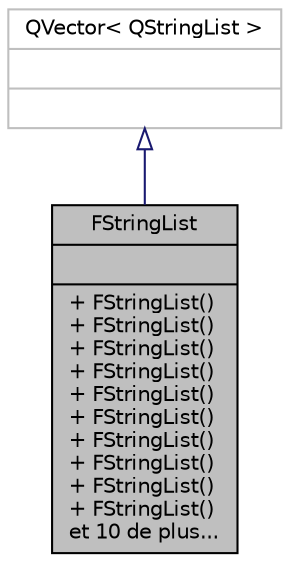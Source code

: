 digraph "FStringList"
{
 // INTERACTIVE_SVG=YES
  edge [fontname="Helvetica",fontsize="10",labelfontname="Helvetica",labelfontsize="10"];
  node [fontname="Helvetica",fontsize="10",shape=record];
  Node0 [label="{FStringList\n||+ FStringList()\l+ FStringList()\l+ FStringList()\l+ FStringList()\l+ FStringList()\l+ FStringList()\l+ FStringList()\l+ FStringList()\l+ FStringList()\l+ FStringList()\let 10 de plus...\l}",height=0.2,width=0.4,color="black", fillcolor="grey75", style="filled", fontcolor="black"];
  Node1 -> Node0 [dir="back",color="midnightblue",fontsize="10",style="solid",arrowtail="onormal",fontname="Helvetica"];
  Node1 [label="{QVector\< QStringList \>\n||}",height=0.2,width=0.4,color="grey75", fillcolor="white", style="filled"];
}
